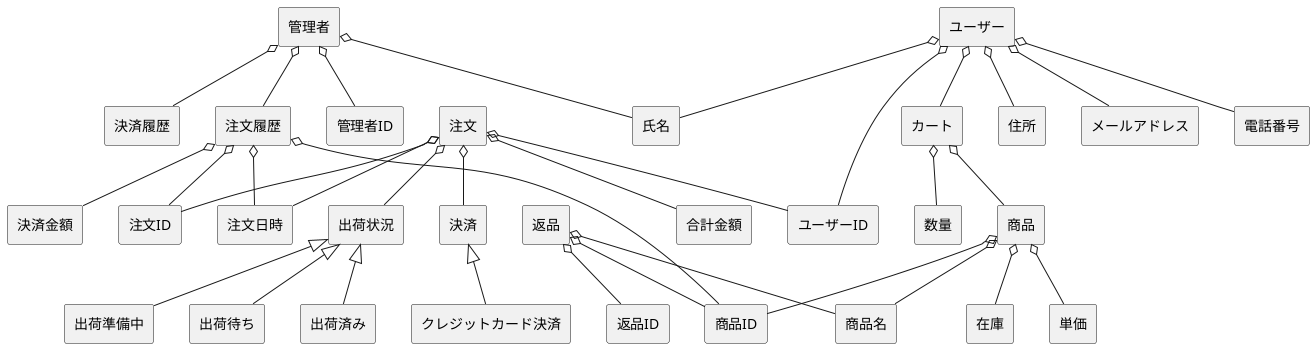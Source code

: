 @startuml ドメインモデル図
skinparam componentStyle rectangle

[ユーザー] o-- [氏名]
[ユーザー] o-- [カート]
[ユーザー] o-- [住所]
[ユーザー] o-- [ユーザーID]
[ユーザー] o-- [メールアドレス]
[ユーザー] o-- [電話番号]

[管理者] o-- [注文履歴]
[管理者] o-- [氏名]
[管理者] o-- [管理者ID]
[管理者] o-- [決済履歴]

[注文] o-- [注文日時]
[注文] o-- [注文ID]
[注文] o-- [合計金額]
[注文] o-- [出荷状況]
[注文] o-- [決済]
[注文] o-- [ユーザーID]

[商品] o-- [商品ID]
[商品] o-- [商品名]
[商品] o-- [単価]
[商品] o-- [在庫]

[カート] o-- [数量]
[カート] o-- [商品]

[注文履歴] o-- [注文日時]
[注文履歴] o-- [注文ID]
[注文履歴] o-- [決済金額]
[注文履歴] o-- [商品ID]

[決済] <|-- [クレジットカード決済]

[出荷状況] <|-- [出荷準備中]
[出荷状況] <|-- [出荷待ち]
[出荷状況] <|-- [出荷済み]

[返品] o-- [商品ID]
[返品] o-- [商品名]
[返品] o-- [返品ID]
@enduml